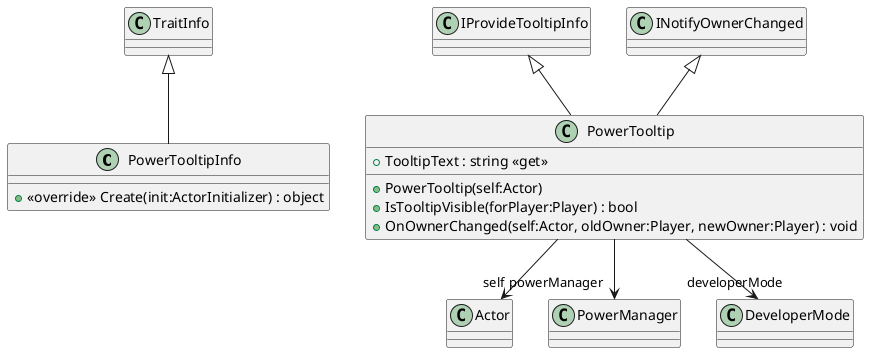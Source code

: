 @startuml
class PowerTooltipInfo {
    + <<override>> Create(init:ActorInitializer) : object
}
class PowerTooltip {
    + PowerTooltip(self:Actor)
    + IsTooltipVisible(forPlayer:Player) : bool
    + TooltipText : string <<get>>
    + OnOwnerChanged(self:Actor, oldOwner:Player, newOwner:Player) : void
}
TraitInfo <|-- PowerTooltipInfo
IProvideTooltipInfo <|-- PowerTooltip
INotifyOwnerChanged <|-- PowerTooltip
PowerTooltip --> "self" Actor
PowerTooltip --> "powerManager" PowerManager
PowerTooltip --> "developerMode" DeveloperMode
@enduml
